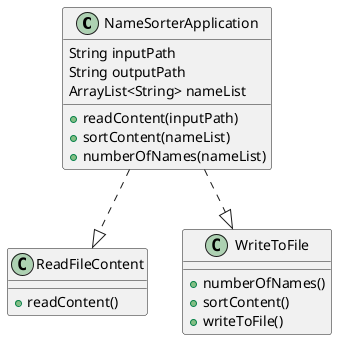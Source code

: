 @startuml

class NameSorterApplication{

    String inputPath
    String outputPath
    ArrayList<String> nameList

    + readContent(inputPath)
    + sortContent(nameList)
    + numberOfNames(nameList)
}

NameSorterApplication ..|> ReadFileContent
NameSorterApplication ..|> WriteToFile

class ReadFileContent{
    + readContent()
}

class WriteToFile{
    + numberOfNames()
    + sortContent()
    + writeToFile()
}
@enduml